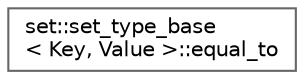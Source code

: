 digraph "类继承关系图"
{
 // LATEX_PDF_SIZE
  bgcolor="transparent";
  edge [fontname=Helvetica,fontsize=10,labelfontname=Helvetica,labelfontsize=10];
  node [fontname=Helvetica,fontsize=10,shape=box,height=0.2,width=0.4];
  rankdir="LR";
  Node0 [id="Node000000",label="set::set_type_base\l\< Key, Value \>::equal_to",height=0.2,width=0.4,color="grey40", fillcolor="white", style="filled",URL="$structset_1_1set__type__base_1_1equal__to.html",tooltip=" "];
}
